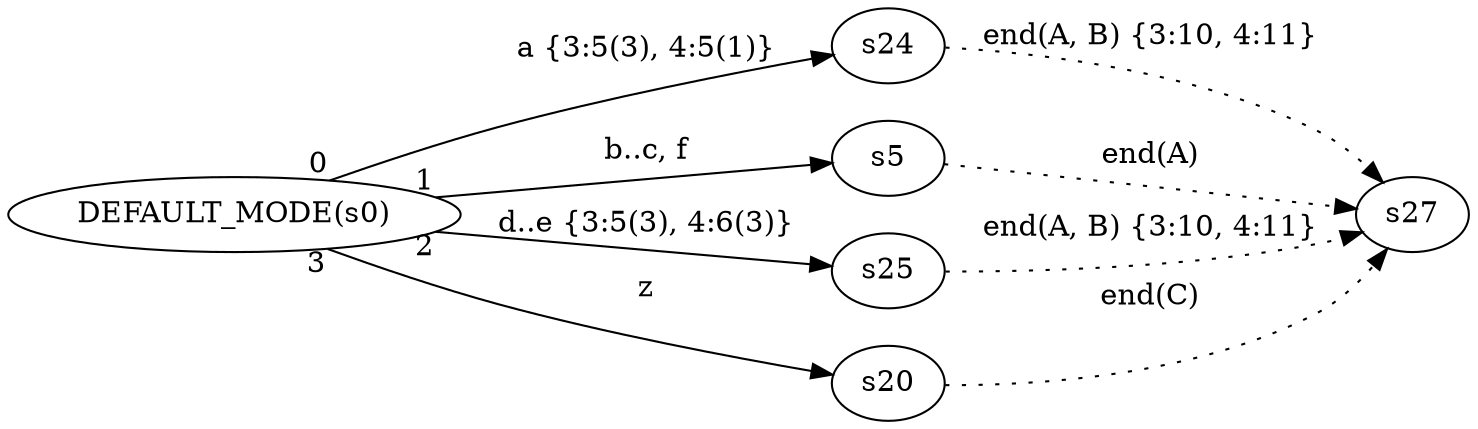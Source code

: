 digraph ATN {
  rankdir=LR;

  "DEFAULT_MODE(s0)" -> s24 [label="a {3:5(3), 4:5(1)}" taillabel=0]
  s24 -> s27 [label="end(A, B) {3:10, 4:11}" style=dotted]
  "DEFAULT_MODE(s0)" -> s5 [label="b..c, f" taillabel=1]
  s5 -> s27 [label="end(A)" style=dotted]
  "DEFAULT_MODE(s0)" -> s25 [label="d..e {3:5(3), 4:6(3)}" taillabel=2]
  s25 -> s27 [label="end(A, B) {3:10, 4:11}" style=dotted]
  "DEFAULT_MODE(s0)" -> s20 [label=z taillabel=3]
  s20 -> s27 [label="end(C)" style=dotted]
}